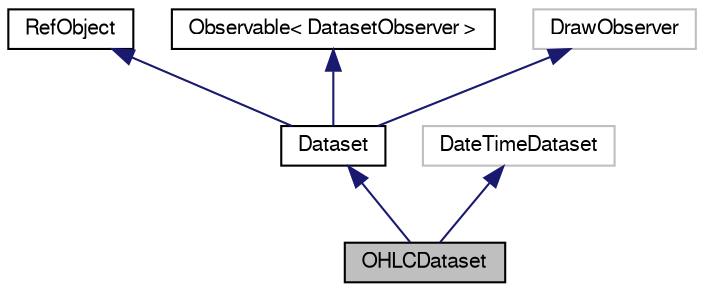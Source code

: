 digraph G
{
  bgcolor="transparent";
  edge [fontname="FreeSans",fontsize="10",labelfontname="FreeSans",labelfontsize="10"];
  node [fontname="FreeSans",fontsize="10",shape=record];
  Node1 [label="OHLCDataset",height=0.2,width=0.4,color="black", fillcolor="grey75", style="filled" fontcolor="black"];
  Node2 -> Node1 [dir=back,color="midnightblue",fontsize="10",style="solid",fontname="FreeSans"];
  Node2 [label="Dataset",height=0.2,width=0.4,color="black",URL="$classDataset.html"];
  Node3 -> Node2 [dir=back,color="midnightblue",fontsize="10",style="solid",fontname="FreeSans"];
  Node3 [label="RefObject",height=0.2,width=0.4,color="black",URL="$classRefObject.html"];
  Node4 -> Node2 [dir=back,color="midnightblue",fontsize="10",style="solid",fontname="FreeSans"];
  Node4 [label="Observable\< DatasetObserver \>",height=0.2,width=0.4,color="black",URL="$classObservable.html"];
  Node5 -> Node2 [dir=back,color="midnightblue",fontsize="10",style="solid",fontname="FreeSans"];
  Node5 [label="DrawObserver",height=0.2,width=0.4,color="grey75"];
  Node6 -> Node1 [dir=back,color="midnightblue",fontsize="10",style="solid",fontname="FreeSans"];
  Node6 [label="DateTimeDataset",height=0.2,width=0.4,color="grey75"];
}
